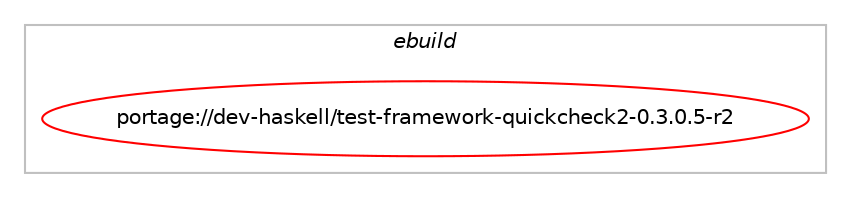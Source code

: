 digraph prolog {

# *************
# Graph options
# *************

newrank=true;
concentrate=true;
compound=true;
graph [rankdir=LR,fontname=Helvetica,fontsize=10,ranksep=1.5];#, ranksep=2.5, nodesep=0.2];
edge  [arrowhead=vee];
node  [fontname=Helvetica,fontsize=10];

# **********
# The ebuild
# **********

subgraph cluster_leftcol {
color=gray;
label=<<i>ebuild</i>>;
id [label="portage://dev-haskell/test-framework-quickcheck2-0.3.0.5-r2", color=red, width=4, href="../dev-haskell/test-framework-quickcheck2-0.3.0.5-r2.svg"];
}

# ****************
# The dependencies
# ****************

subgraph cluster_midcol {
color=gray;
label=<<i>dependencies</i>>;
subgraph cluster_compile {
fillcolor="#eeeeee";
style=filled;
label=<<i>compile</i>>;
# *** BEGIN UNKNOWN DEPENDENCY TYPE (TODO) ***
# id -> equal(use_conditional_group(positive,hscolour,portage://dev-haskell/test-framework-quickcheck2-0.3.0.5-r2,[package_dependency(portage://dev-haskell/test-framework-quickcheck2-0.3.0.5-r2,install,no,dev-haskell,hscolour,none,[,,],[],[])]))
# *** END UNKNOWN DEPENDENCY TYPE (TODO) ***

# *** BEGIN UNKNOWN DEPENDENCY TYPE (TODO) ***
# id -> equal(package_dependency(portage://dev-haskell/test-framework-quickcheck2-0.3.0.5-r2,install,no,dev-haskell,cabal,greaterequal,[1.10,,,1.10],[],[]))
# *** END UNKNOWN DEPENDENCY TYPE (TODO) ***

# *** BEGIN UNKNOWN DEPENDENCY TYPE (TODO) ***
# id -> equal(package_dependency(portage://dev-haskell/test-framework-quickcheck2-0.3.0.5-r2,install,no,dev-haskell,extensible-exceptions,greaterequal,[0.1.1,,,0.1.1],any_same_slot,[use(optenable(profile),none)]))
# *** END UNKNOWN DEPENDENCY TYPE (TODO) ***

# *** BEGIN UNKNOWN DEPENDENCY TYPE (TODO) ***
# id -> equal(package_dependency(portage://dev-haskell/test-framework-quickcheck2-0.3.0.5-r2,install,no,dev-haskell,extensible-exceptions,smaller,[0.2.0,,,0.2.0],any_same_slot,[use(optenable(profile),none)]))
# *** END UNKNOWN DEPENDENCY TYPE (TODO) ***

# *** BEGIN UNKNOWN DEPENDENCY TYPE (TODO) ***
# id -> equal(package_dependency(portage://dev-haskell/test-framework-quickcheck2-0.3.0.5-r2,install,no,dev-haskell,quickcheck,greaterequal,[2.4,,,2.4],any_same_slot,[use(optenable(profile),none)]))
# *** END UNKNOWN DEPENDENCY TYPE (TODO) ***

# *** BEGIN UNKNOWN DEPENDENCY TYPE (TODO) ***
# id -> equal(package_dependency(portage://dev-haskell/test-framework-quickcheck2-0.3.0.5-r2,install,no,dev-haskell,random,greaterequal,[1,,,1],any_same_slot,[use(optenable(profile),none)]))
# *** END UNKNOWN DEPENDENCY TYPE (TODO) ***

# *** BEGIN UNKNOWN DEPENDENCY TYPE (TODO) ***
# id -> equal(package_dependency(portage://dev-haskell/test-framework-quickcheck2-0.3.0.5-r2,install,no,dev-haskell,random,smaller,[1.3,,,1.3],any_same_slot,[use(optenable(profile),none)]))
# *** END UNKNOWN DEPENDENCY TYPE (TODO) ***

# *** BEGIN UNKNOWN DEPENDENCY TYPE (TODO) ***
# id -> equal(package_dependency(portage://dev-haskell/test-framework-quickcheck2-0.3.0.5-r2,install,no,dev-haskell,test-framework,greaterequal,[0.8,,,0.8],any_same_slot,[use(optenable(profile),none)]))
# *** END UNKNOWN DEPENDENCY TYPE (TODO) ***

# *** BEGIN UNKNOWN DEPENDENCY TYPE (TODO) ***
# id -> equal(package_dependency(portage://dev-haskell/test-framework-quickcheck2-0.3.0.5-r2,install,no,dev-haskell,test-framework,smaller,[0.9,,,0.9],any_same_slot,[use(optenable(profile),none)]))
# *** END UNKNOWN DEPENDENCY TYPE (TODO) ***

# *** BEGIN UNKNOWN DEPENDENCY TYPE (TODO) ***
# id -> equal(package_dependency(portage://dev-haskell/test-framework-quickcheck2-0.3.0.5-r2,install,no,dev-lang,ghc,greaterequal,[7.4.1,,,7.4.1],any_same_slot,[]))
# *** END UNKNOWN DEPENDENCY TYPE (TODO) ***

}
subgraph cluster_compileandrun {
fillcolor="#eeeeee";
style=filled;
label=<<i>compile and run</i>>;
}
subgraph cluster_run {
fillcolor="#eeeeee";
style=filled;
label=<<i>run</i>>;
# *** BEGIN UNKNOWN DEPENDENCY TYPE (TODO) ***
# id -> equal(package_dependency(portage://dev-haskell/test-framework-quickcheck2-0.3.0.5-r2,run,no,dev-haskell,extensible-exceptions,greaterequal,[0.1.1,,,0.1.1],any_same_slot,[use(optenable(profile),none)]))
# *** END UNKNOWN DEPENDENCY TYPE (TODO) ***

# *** BEGIN UNKNOWN DEPENDENCY TYPE (TODO) ***
# id -> equal(package_dependency(portage://dev-haskell/test-framework-quickcheck2-0.3.0.5-r2,run,no,dev-haskell,extensible-exceptions,smaller,[0.2.0,,,0.2.0],any_same_slot,[use(optenable(profile),none)]))
# *** END UNKNOWN DEPENDENCY TYPE (TODO) ***

# *** BEGIN UNKNOWN DEPENDENCY TYPE (TODO) ***
# id -> equal(package_dependency(portage://dev-haskell/test-framework-quickcheck2-0.3.0.5-r2,run,no,dev-haskell,quickcheck,greaterequal,[2.4,,,2.4],any_same_slot,[use(optenable(profile),none)]))
# *** END UNKNOWN DEPENDENCY TYPE (TODO) ***

# *** BEGIN UNKNOWN DEPENDENCY TYPE (TODO) ***
# id -> equal(package_dependency(portage://dev-haskell/test-framework-quickcheck2-0.3.0.5-r2,run,no,dev-haskell,random,greaterequal,[1,,,1],any_same_slot,[use(optenable(profile),none)]))
# *** END UNKNOWN DEPENDENCY TYPE (TODO) ***

# *** BEGIN UNKNOWN DEPENDENCY TYPE (TODO) ***
# id -> equal(package_dependency(portage://dev-haskell/test-framework-quickcheck2-0.3.0.5-r2,run,no,dev-haskell,random,smaller,[1.3,,,1.3],any_same_slot,[use(optenable(profile),none)]))
# *** END UNKNOWN DEPENDENCY TYPE (TODO) ***

# *** BEGIN UNKNOWN DEPENDENCY TYPE (TODO) ***
# id -> equal(package_dependency(portage://dev-haskell/test-framework-quickcheck2-0.3.0.5-r2,run,no,dev-haskell,test-framework,greaterequal,[0.8,,,0.8],any_same_slot,[use(optenable(profile),none)]))
# *** END UNKNOWN DEPENDENCY TYPE (TODO) ***

# *** BEGIN UNKNOWN DEPENDENCY TYPE (TODO) ***
# id -> equal(package_dependency(portage://dev-haskell/test-framework-quickcheck2-0.3.0.5-r2,run,no,dev-haskell,test-framework,smaller,[0.9,,,0.9],any_same_slot,[use(optenable(profile),none)]))
# *** END UNKNOWN DEPENDENCY TYPE (TODO) ***

# *** BEGIN UNKNOWN DEPENDENCY TYPE (TODO) ***
# id -> equal(package_dependency(portage://dev-haskell/test-framework-quickcheck2-0.3.0.5-r2,run,no,dev-lang,ghc,greaterequal,[7.4.1,,,7.4.1],any_same_slot,[]))
# *** END UNKNOWN DEPENDENCY TYPE (TODO) ***

# *** BEGIN UNKNOWN DEPENDENCY TYPE (TODO) ***
# id -> equal(package_dependency(portage://dev-haskell/test-framework-quickcheck2-0.3.0.5-r2,run,no,dev-lang,ghc,none,[,,],any_same_slot,[use(optenable(profile),none)]))
# *** END UNKNOWN DEPENDENCY TYPE (TODO) ***

}
}

# **************
# The candidates
# **************

subgraph cluster_choices {
rank=same;
color=gray;
label=<<i>candidates</i>>;

}

}
